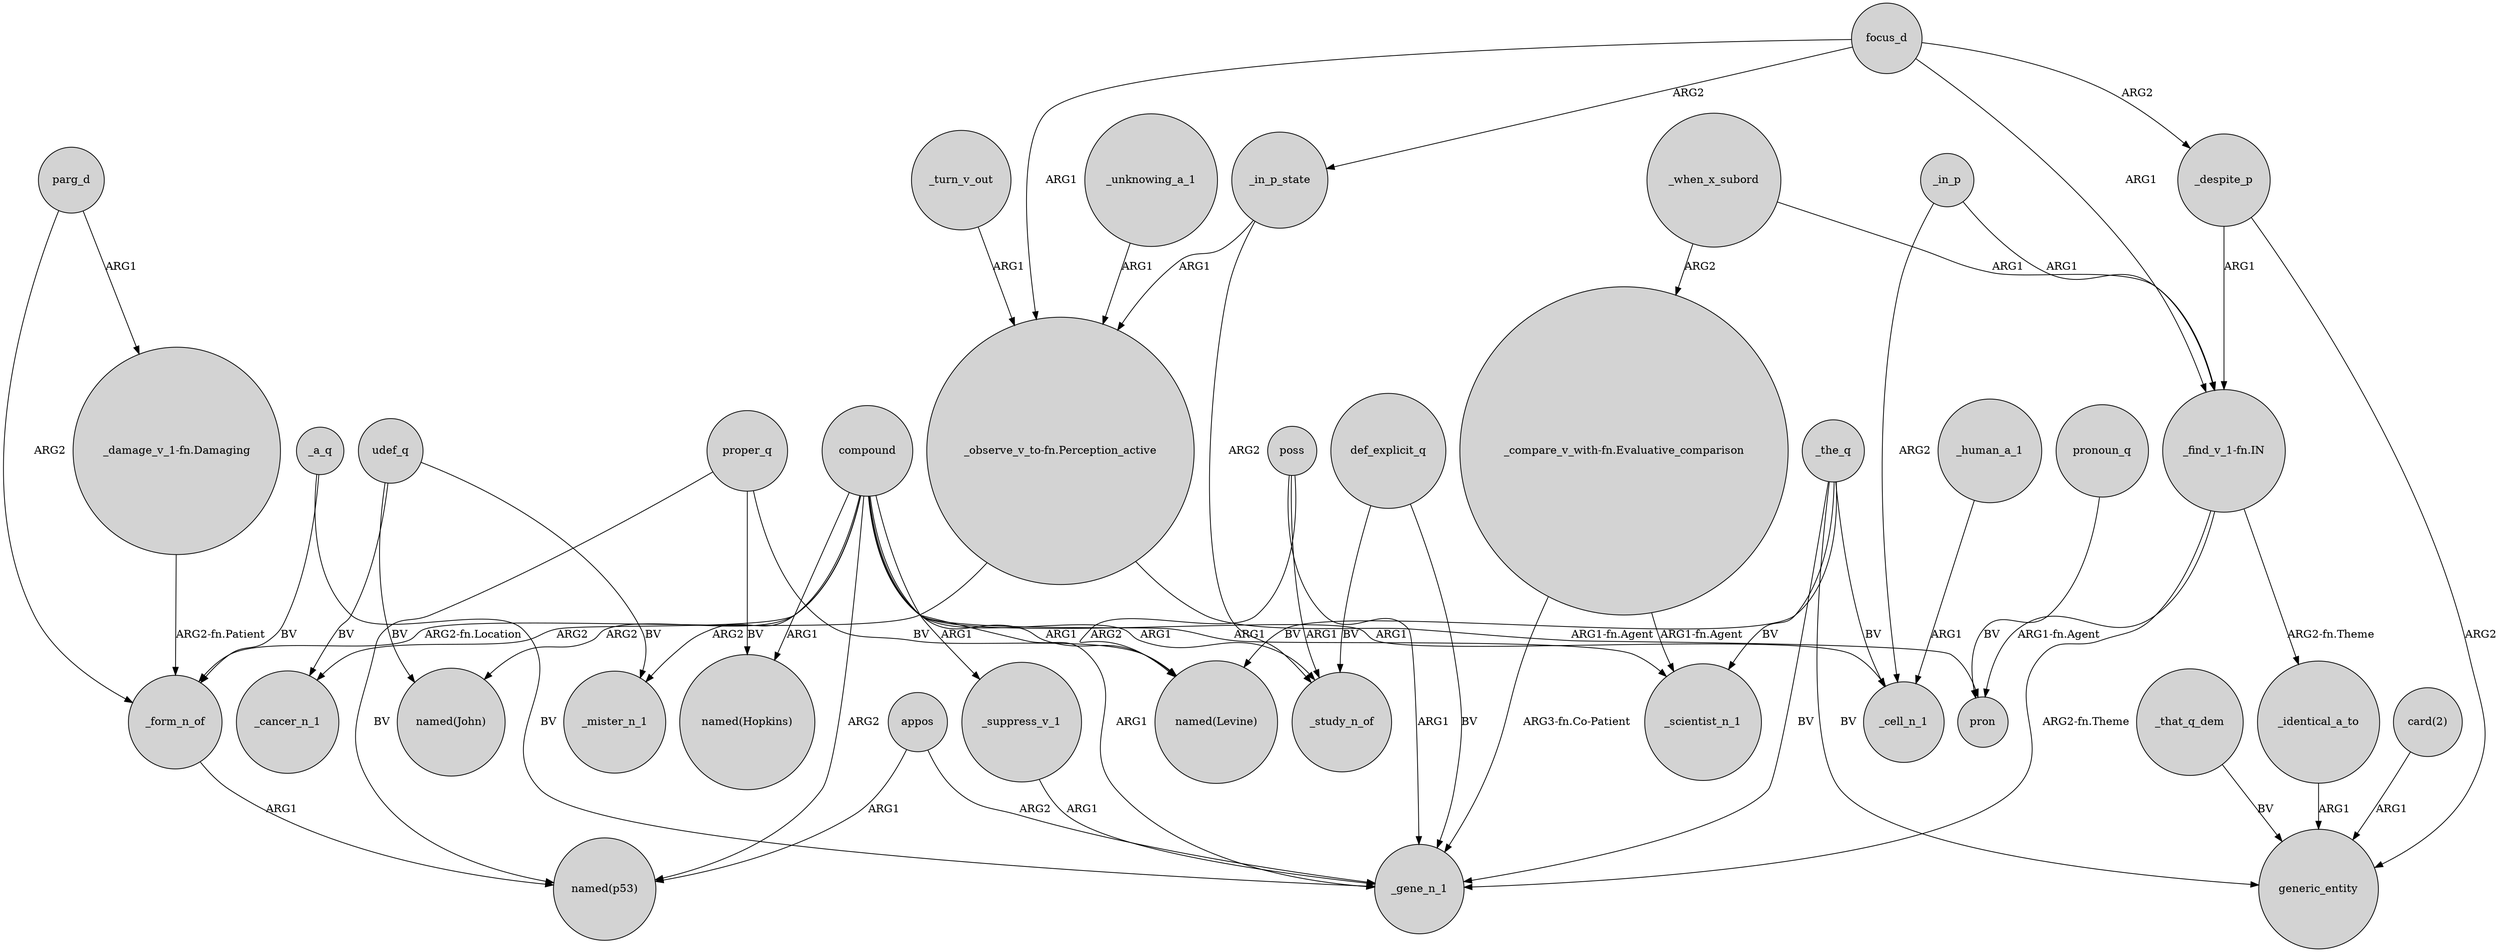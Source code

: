 digraph {
	node [shape=circle style=filled]
	compound -> "named(John)" [label=ARG2]
	_the_q -> generic_entity [label=BV]
	_in_p_state -> _study_n_of [label=ARG2]
	_human_a_1 -> _cell_n_1 [label=ARG1]
	udef_q -> _cancer_n_1 [label=BV]
	udef_q -> "named(John)" [label=BV]
	compound -> _suppress_v_1 [label=ARG1]
	proper_q -> "named(Hopkins)" [label=BV]
	_that_q_dem -> generic_entity [label=BV]
	focus_d -> "_find_v_1-fn.IN" [label=ARG1]
	compound -> _mister_n_1 [label=ARG2]
	"_compare_v_with-fn.Evaluative_comparison" -> _gene_n_1 [label="ARG3-fn.Co-Patient"]
	_when_x_subord -> "_find_v_1-fn.IN" [label=ARG1]
	focus_d -> _in_p_state [label=ARG2]
	_a_q -> _gene_n_1 [label=BV]
	poss -> "named(Levine)" [label=ARG2]
	udef_q -> _mister_n_1 [label=BV]
	compound -> "named(p53)" [label=ARG2]
	"_observe_v_to-fn.Perception_active" -> _form_n_of [label="ARG2-fn.Location"]
	proper_q -> "named(Levine)" [label=BV]
	_a_q -> _form_n_of [label=BV]
	compound -> "named(Levine)" [label=ARG1]
	focus_d -> _despite_p [label=ARG2]
	poss -> _gene_n_1 [label=ARG1]
	_the_q -> _gene_n_1 [label=BV]
	_suppress_v_1 -> _gene_n_1 [label=ARG1]
	parg_d -> "_damage_v_1-fn.Damaging" [label=ARG1]
	pronoun_q -> pron [label=BV]
	focus_d -> "_observe_v_to-fn.Perception_active" [label=ARG1]
	compound -> "named(Hopkins)" [label=ARG1]
	"_compare_v_with-fn.Evaluative_comparison" -> _scientist_n_1 [label="ARG1-fn.Agent"]
	_in_p_state -> "_observe_v_to-fn.Perception_active" [label=ARG1]
	proper_q -> "named(p53)" [label=BV]
	compound -> _cancer_n_1 [label=ARG2]
	_the_q -> _cell_n_1 [label=BV]
	def_explicit_q -> _study_n_of [label=BV]
	parg_d -> _form_n_of [label=ARG2]
	def_explicit_q -> _gene_n_1 [label=BV]
	compound -> _cell_n_1 [label=ARG1]
	_the_q -> "named(Levine)" [label=BV]
	_unknowing_a_1 -> "_observe_v_to-fn.Perception_active" [label=ARG1]
	_in_p -> "_find_v_1-fn.IN" [label=ARG1]
	_despite_p -> generic_entity [label=ARG2]
	_the_q -> _scientist_n_1 [label=BV]
	compound -> _study_n_of [label=ARG1]
	"_find_v_1-fn.IN" -> _identical_a_to [label="ARG2-fn.Theme"]
	appos -> "named(p53)" [label=ARG1]
	"_damage_v_1-fn.Damaging" -> _form_n_of [label="ARG2-fn.Patient"]
	_despite_p -> "_find_v_1-fn.IN" [label=ARG1]
	_when_x_subord -> "_compare_v_with-fn.Evaluative_comparison" [label=ARG2]
	compound -> _scientist_n_1 [label=ARG1]
	"_find_v_1-fn.IN" -> pron [label="ARG1-fn.Agent"]
	compound -> _gene_n_1 [label=ARG1]
	_identical_a_to -> generic_entity [label=ARG1]
	_form_n_of -> "named(p53)" [label=ARG1]
	appos -> _gene_n_1 [label=ARG2]
	poss -> _study_n_of [label=ARG1]
	"card(2)" -> generic_entity [label=ARG1]
	_turn_v_out -> "_observe_v_to-fn.Perception_active" [label=ARG1]
	_in_p -> _cell_n_1 [label=ARG2]
	"_observe_v_to-fn.Perception_active" -> pron [label="ARG1-fn.Agent"]
	"_find_v_1-fn.IN" -> _gene_n_1 [label="ARG2-fn.Theme"]
}
